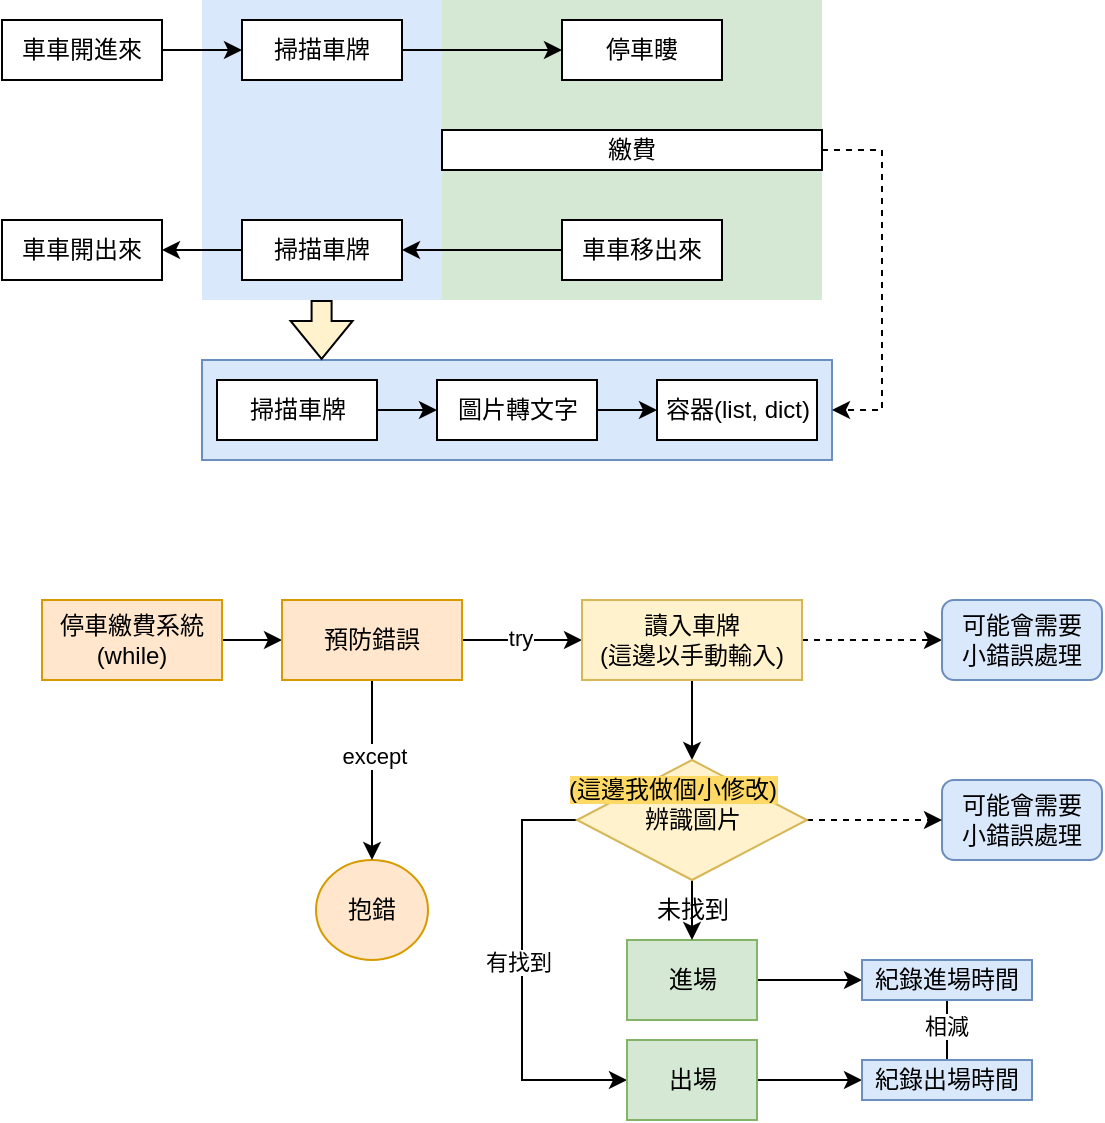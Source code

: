 <mxfile version="26.0.4">
  <diagram name="第1頁" id="JeZWnWd97Ay54S-mzrWG">
    <mxGraphModel dx="989" dy="577" grid="1" gridSize="10" guides="1" tooltips="1" connect="1" arrows="1" fold="1" page="1" pageScale="1" pageWidth="827" pageHeight="1169" math="0" shadow="0">
      <root>
        <mxCell id="0" />
        <mxCell id="1" parent="0" />
        <mxCell id="t7Dw6BFLRejWpPct_0RI-29" value="" style="rounded=0;whiteSpace=wrap;html=1;fillColor=#dae8fc;strokeColor=#6c8ebf;" vertex="1" parent="1">
          <mxGeometry x="310" y="540" width="315" height="50" as="geometry" />
        </mxCell>
        <mxCell id="t7Dw6BFLRejWpPct_0RI-9" value="" style="rounded=0;whiteSpace=wrap;html=1;dashed=1;fillColor=#dae8fc;strokeColor=none;" vertex="1" parent="1">
          <mxGeometry x="310" y="360" width="120" height="150" as="geometry" />
        </mxCell>
        <mxCell id="t7Dw6BFLRejWpPct_0RI-6" value="" style="rounded=0;whiteSpace=wrap;html=1;dashed=1;fillColor=#d5e8d4;strokeColor=none;" vertex="1" parent="1">
          <mxGeometry x="430" y="360" width="190" height="150" as="geometry" />
        </mxCell>
        <mxCell id="t7Dw6BFLRejWpPct_0RI-3" style="edgeStyle=orthogonalEdgeStyle;rounded=0;orthogonalLoop=1;jettySize=auto;html=1;entryX=0;entryY=0.5;entryDx=0;entryDy=0;" edge="1" parent="1" source="t7Dw6BFLRejWpPct_0RI-1" target="t7Dw6BFLRejWpPct_0RI-2">
          <mxGeometry relative="1" as="geometry" />
        </mxCell>
        <mxCell id="t7Dw6BFLRejWpPct_0RI-1" value="車車開進來" style="rounded=0;whiteSpace=wrap;html=1;" vertex="1" parent="1">
          <mxGeometry x="210" y="370" width="80" height="30" as="geometry" />
        </mxCell>
        <mxCell id="t7Dw6BFLRejWpPct_0RI-12" style="edgeStyle=orthogonalEdgeStyle;rounded=0;orthogonalLoop=1;jettySize=auto;html=1;entryX=0;entryY=0.5;entryDx=0;entryDy=0;" edge="1" parent="1" source="t7Dw6BFLRejWpPct_0RI-2" target="t7Dw6BFLRejWpPct_0RI-5">
          <mxGeometry relative="1" as="geometry" />
        </mxCell>
        <mxCell id="t7Dw6BFLRejWpPct_0RI-2" value="掃描車牌" style="rounded=0;whiteSpace=wrap;html=1;" vertex="1" parent="1">
          <mxGeometry x="330" y="370" width="80" height="30" as="geometry" />
        </mxCell>
        <mxCell id="t7Dw6BFLRejWpPct_0RI-15" style="edgeStyle=orthogonalEdgeStyle;rounded=0;orthogonalLoop=1;jettySize=auto;html=1;entryX=1;entryY=0.5;entryDx=0;entryDy=0;" edge="1" parent="1" source="t7Dw6BFLRejWpPct_0RI-4" target="t7Dw6BFLRejWpPct_0RI-14">
          <mxGeometry relative="1" as="geometry" />
        </mxCell>
        <mxCell id="t7Dw6BFLRejWpPct_0RI-4" value="掃描車牌" style="rounded=0;whiteSpace=wrap;html=1;" vertex="1" parent="1">
          <mxGeometry x="330" y="470" width="80" height="30" as="geometry" />
        </mxCell>
        <mxCell id="t7Dw6BFLRejWpPct_0RI-5" value="停車瞜" style="rounded=0;whiteSpace=wrap;html=1;" vertex="1" parent="1">
          <mxGeometry x="490" y="370" width="80" height="30" as="geometry" />
        </mxCell>
        <mxCell id="t7Dw6BFLRejWpPct_0RI-32" style="edgeStyle=orthogonalEdgeStyle;rounded=0;orthogonalLoop=1;jettySize=auto;html=1;entryX=1;entryY=0.5;entryDx=0;entryDy=0;exitX=1;exitY=0.5;exitDx=0;exitDy=0;dashed=1;" edge="1" parent="1" source="t7Dw6BFLRejWpPct_0RI-7" target="t7Dw6BFLRejWpPct_0RI-29">
          <mxGeometry relative="1" as="geometry">
            <Array as="points">
              <mxPoint x="650" y="435" />
              <mxPoint x="650" y="565" />
            </Array>
          </mxGeometry>
        </mxCell>
        <mxCell id="t7Dw6BFLRejWpPct_0RI-7" value="繳費" style="rounded=0;whiteSpace=wrap;html=1;" vertex="1" parent="1">
          <mxGeometry x="430" y="425" width="190" height="20" as="geometry" />
        </mxCell>
        <mxCell id="t7Dw6BFLRejWpPct_0RI-13" style="edgeStyle=orthogonalEdgeStyle;rounded=0;orthogonalLoop=1;jettySize=auto;html=1;entryX=1;entryY=0.5;entryDx=0;entryDy=0;" edge="1" parent="1" source="t7Dw6BFLRejWpPct_0RI-8" target="t7Dw6BFLRejWpPct_0RI-4">
          <mxGeometry relative="1" as="geometry" />
        </mxCell>
        <mxCell id="t7Dw6BFLRejWpPct_0RI-8" value="車車移出來" style="rounded=0;whiteSpace=wrap;html=1;" vertex="1" parent="1">
          <mxGeometry x="490" y="470" width="80" height="30" as="geometry" />
        </mxCell>
        <mxCell id="t7Dw6BFLRejWpPct_0RI-14" value="車車開出來" style="rounded=0;whiteSpace=wrap;html=1;" vertex="1" parent="1">
          <mxGeometry x="210" y="470" width="80" height="30" as="geometry" />
        </mxCell>
        <mxCell id="t7Dw6BFLRejWpPct_0RI-26" style="edgeStyle=orthogonalEdgeStyle;rounded=0;orthogonalLoop=1;jettySize=auto;html=1;" edge="1" parent="1" source="t7Dw6BFLRejWpPct_0RI-17" target="t7Dw6BFLRejWpPct_0RI-18">
          <mxGeometry relative="1" as="geometry" />
        </mxCell>
        <mxCell id="t7Dw6BFLRejWpPct_0RI-17" value="掃描車牌" style="rounded=0;whiteSpace=wrap;html=1;" vertex="1" parent="1">
          <mxGeometry x="317.5" y="550" width="80" height="30" as="geometry" />
        </mxCell>
        <mxCell id="t7Dw6BFLRejWpPct_0RI-27" style="edgeStyle=orthogonalEdgeStyle;rounded=0;orthogonalLoop=1;jettySize=auto;html=1;entryX=0;entryY=0.5;entryDx=0;entryDy=0;" edge="1" parent="1" source="t7Dw6BFLRejWpPct_0RI-18" target="t7Dw6BFLRejWpPct_0RI-19">
          <mxGeometry relative="1" as="geometry" />
        </mxCell>
        <mxCell id="t7Dw6BFLRejWpPct_0RI-18" value="圖片轉文字" style="rounded=0;whiteSpace=wrap;html=1;" vertex="1" parent="1">
          <mxGeometry x="427.5" y="550" width="80" height="30" as="geometry" />
        </mxCell>
        <mxCell id="t7Dw6BFLRejWpPct_0RI-19" value="容器(list, dict)" style="rounded=0;whiteSpace=wrap;html=1;" vertex="1" parent="1">
          <mxGeometry x="537.5" y="550" width="80" height="30" as="geometry" />
        </mxCell>
        <mxCell id="t7Dw6BFLRejWpPct_0RI-30" value="" style="shape=flexArrow;endArrow=classic;html=1;rounded=0;fillColor=#fff2cc;strokeColor=default;" edge="1" parent="1">
          <mxGeometry width="50" height="50" relative="1" as="geometry">
            <mxPoint x="369.8" y="510" as="sourcePoint" />
            <mxPoint x="369.8" y="540" as="targetPoint" />
          </mxGeometry>
        </mxCell>
        <mxCell id="t7Dw6BFLRejWpPct_0RI-36" style="edgeStyle=orthogonalEdgeStyle;rounded=0;orthogonalLoop=1;jettySize=auto;html=1;" edge="1" parent="1" source="t7Dw6BFLRejWpPct_0RI-33" target="t7Dw6BFLRejWpPct_0RI-35">
          <mxGeometry relative="1" as="geometry" />
        </mxCell>
        <mxCell id="t7Dw6BFLRejWpPct_0RI-33" value="停車繳費系統&lt;div&gt;(while)&lt;/div&gt;" style="rounded=0;whiteSpace=wrap;html=1;fillColor=#ffe6cc;strokeColor=#d79b00;" vertex="1" parent="1">
          <mxGeometry x="230" y="660" width="90" height="40" as="geometry" />
        </mxCell>
        <mxCell id="t7Dw6BFLRejWpPct_0RI-34" value="抱錯" style="ellipse;whiteSpace=wrap;html=1;fillColor=#ffe6cc;strokeColor=#d79b00;" vertex="1" parent="1">
          <mxGeometry x="367" y="790" width="56" height="50" as="geometry" />
        </mxCell>
        <mxCell id="t7Dw6BFLRejWpPct_0RI-38" style="edgeStyle=orthogonalEdgeStyle;rounded=0;orthogonalLoop=1;jettySize=auto;html=1;entryX=0;entryY=0.5;entryDx=0;entryDy=0;" edge="1" parent="1" source="t7Dw6BFLRejWpPct_0RI-35" target="t7Dw6BFLRejWpPct_0RI-37">
          <mxGeometry relative="1" as="geometry" />
        </mxCell>
        <mxCell id="t7Dw6BFLRejWpPct_0RI-39" value="try" style="edgeLabel;html=1;align=center;verticalAlign=middle;resizable=0;points=[];" vertex="1" connectable="0" parent="t7Dw6BFLRejWpPct_0RI-38">
          <mxGeometry x="-0.052" y="1" relative="1" as="geometry">
            <mxPoint as="offset" />
          </mxGeometry>
        </mxCell>
        <mxCell id="t7Dw6BFLRejWpPct_0RI-40" style="edgeStyle=orthogonalEdgeStyle;rounded=0;orthogonalLoop=1;jettySize=auto;html=1;" edge="1" parent="1" source="t7Dw6BFLRejWpPct_0RI-35" target="t7Dw6BFLRejWpPct_0RI-34">
          <mxGeometry relative="1" as="geometry" />
        </mxCell>
        <mxCell id="t7Dw6BFLRejWpPct_0RI-41" value="except" style="edgeLabel;html=1;align=center;verticalAlign=middle;resizable=0;points=[];" vertex="1" connectable="0" parent="t7Dw6BFLRejWpPct_0RI-40">
          <mxGeometry x="-0.16" y="1" relative="1" as="geometry">
            <mxPoint as="offset" />
          </mxGeometry>
        </mxCell>
        <mxCell id="t7Dw6BFLRejWpPct_0RI-35" value="預防錯誤" style="rounded=0;whiteSpace=wrap;html=1;fillColor=#ffe6cc;strokeColor=#d79b00;" vertex="1" parent="1">
          <mxGeometry x="350" y="660" width="90" height="40" as="geometry" />
        </mxCell>
        <mxCell id="t7Dw6BFLRejWpPct_0RI-47" style="edgeStyle=orthogonalEdgeStyle;rounded=0;orthogonalLoop=1;jettySize=auto;html=1;dashed=1;" edge="1" parent="1" source="t7Dw6BFLRejWpPct_0RI-37" target="t7Dw6BFLRejWpPct_0RI-46">
          <mxGeometry relative="1" as="geometry" />
        </mxCell>
        <mxCell id="t7Dw6BFLRejWpPct_0RI-56" style="edgeStyle=orthogonalEdgeStyle;rounded=0;orthogonalLoop=1;jettySize=auto;html=1;entryX=0.5;entryY=0;entryDx=0;entryDy=0;" edge="1" parent="1" source="t7Dw6BFLRejWpPct_0RI-37" target="t7Dw6BFLRejWpPct_0RI-55">
          <mxGeometry relative="1" as="geometry" />
        </mxCell>
        <mxCell id="t7Dw6BFLRejWpPct_0RI-37" value="讀入車牌&lt;div&gt;(這邊以手動輸入)&lt;/div&gt;" style="rounded=0;whiteSpace=wrap;html=1;fillColor=#fff2cc;strokeColor=#d6b656;" vertex="1" parent="1">
          <mxGeometry x="500" y="660" width="110" height="40" as="geometry" />
        </mxCell>
        <mxCell id="t7Dw6BFLRejWpPct_0RI-46" value="可能會需要&lt;br&gt;小錯誤處理" style="rounded=1;whiteSpace=wrap;html=1;fillColor=#dae8fc;strokeColor=#6c8ebf;" vertex="1" parent="1">
          <mxGeometry x="680" y="660" width="80" height="40" as="geometry" />
        </mxCell>
        <mxCell id="t7Dw6BFLRejWpPct_0RI-48" value="可能會需要&lt;br&gt;小錯誤處理" style="rounded=1;whiteSpace=wrap;html=1;fillColor=#dae8fc;strokeColor=#6c8ebf;" vertex="1" parent="1">
          <mxGeometry x="680" y="750" width="80" height="40" as="geometry" />
        </mxCell>
        <mxCell id="t7Dw6BFLRejWpPct_0RI-67" style="edgeStyle=orthogonalEdgeStyle;rounded=0;orthogonalLoop=1;jettySize=auto;html=1;entryX=0;entryY=0.5;entryDx=0;entryDy=0;" edge="1" parent="1" source="t7Dw6BFLRejWpPct_0RI-53" target="t7Dw6BFLRejWpPct_0RI-66">
          <mxGeometry relative="1" as="geometry" />
        </mxCell>
        <mxCell id="t7Dw6BFLRejWpPct_0RI-53" value="進場" style="rounded=0;whiteSpace=wrap;html=1;fillColor=#d5e8d4;strokeColor=#82b366;" vertex="1" parent="1">
          <mxGeometry x="522.5" y="830" width="65" height="40" as="geometry" />
        </mxCell>
        <mxCell id="t7Dw6BFLRejWpPct_0RI-58" style="edgeStyle=orthogonalEdgeStyle;rounded=0;orthogonalLoop=1;jettySize=auto;html=1;entryX=0;entryY=0.5;entryDx=0;entryDy=0;dashed=1;" edge="1" parent="1" source="t7Dw6BFLRejWpPct_0RI-55" target="t7Dw6BFLRejWpPct_0RI-48">
          <mxGeometry relative="1" as="geometry" />
        </mxCell>
        <mxCell id="t7Dw6BFLRejWpPct_0RI-62" style="edgeStyle=orthogonalEdgeStyle;rounded=0;orthogonalLoop=1;jettySize=auto;html=1;entryX=0;entryY=0.5;entryDx=0;entryDy=0;" edge="1" parent="1" source="t7Dw6BFLRejWpPct_0RI-55" target="t7Dw6BFLRejWpPct_0RI-61">
          <mxGeometry relative="1" as="geometry">
            <mxPoint x="520" y="920" as="targetPoint" />
            <Array as="points">
              <mxPoint x="470" y="770" />
              <mxPoint x="470" y="900" />
            </Array>
          </mxGeometry>
        </mxCell>
        <mxCell id="t7Dw6BFLRejWpPct_0RI-64" value="有找到" style="edgeLabel;html=1;align=center;verticalAlign=middle;resizable=0;points=[];" vertex="1" connectable="0" parent="t7Dw6BFLRejWpPct_0RI-62">
          <mxGeometry x="0.162" y="-1" relative="1" as="geometry">
            <mxPoint x="-1" y="-24" as="offset" />
          </mxGeometry>
        </mxCell>
        <mxCell id="t7Dw6BFLRejWpPct_0RI-63" style="edgeStyle=orthogonalEdgeStyle;rounded=0;orthogonalLoop=1;jettySize=auto;html=1;" edge="1" parent="1" source="t7Dw6BFLRejWpPct_0RI-55" target="t7Dw6BFLRejWpPct_0RI-53">
          <mxGeometry relative="1" as="geometry" />
        </mxCell>
        <mxCell id="t7Dw6BFLRejWpPct_0RI-55" value="辨識圖片" style="rhombus;whiteSpace=wrap;html=1;fillColor=#fff2cc;strokeColor=#d6b656;" vertex="1" parent="1">
          <mxGeometry x="497.5" y="740" width="115" height="60" as="geometry" />
        </mxCell>
        <mxCell id="t7Dw6BFLRejWpPct_0RI-57" value="&lt;div&gt;&lt;span style=&quot;background-color: rgb(255, 217, 102);&quot;&gt;(這邊我&lt;span style=&quot;color: light-dark(rgb(0, 0, 0), rgb(255, 255, 255));&quot;&gt;做個小修改)&lt;/span&gt;&lt;/span&gt;&lt;/div&gt;" style="text;html=1;align=center;verticalAlign=middle;resizable=0;points=[];autosize=1;strokeColor=none;fillColor=none;" vertex="1" parent="1">
          <mxGeometry x="480" y="740" width="130" height="30" as="geometry" />
        </mxCell>
        <mxCell id="t7Dw6BFLRejWpPct_0RI-69" style="edgeStyle=orthogonalEdgeStyle;rounded=0;orthogonalLoop=1;jettySize=auto;html=1;" edge="1" parent="1" source="t7Dw6BFLRejWpPct_0RI-61" target="t7Dw6BFLRejWpPct_0RI-68">
          <mxGeometry relative="1" as="geometry" />
        </mxCell>
        <mxCell id="t7Dw6BFLRejWpPct_0RI-61" value="出場" style="rounded=0;whiteSpace=wrap;html=1;fillColor=#d5e8d4;strokeColor=#82b366;" vertex="1" parent="1">
          <mxGeometry x="522.5" y="880" width="65" height="40" as="geometry" />
        </mxCell>
        <mxCell id="t7Dw6BFLRejWpPct_0RI-65" value="未找到" style="text;html=1;align=center;verticalAlign=middle;resizable=0;points=[];autosize=1;strokeColor=none;fillColor=none;" vertex="1" parent="1">
          <mxGeometry x="525" y="800" width="60" height="30" as="geometry" />
        </mxCell>
        <mxCell id="t7Dw6BFLRejWpPct_0RI-70" style="edgeStyle=orthogonalEdgeStyle;rounded=0;orthogonalLoop=1;jettySize=auto;html=1;entryX=0.5;entryY=0;entryDx=0;entryDy=0;endArrow=none;endFill=0;" edge="1" parent="1" source="t7Dw6BFLRejWpPct_0RI-66" target="t7Dw6BFLRejWpPct_0RI-68">
          <mxGeometry relative="1" as="geometry" />
        </mxCell>
        <mxCell id="t7Dw6BFLRejWpPct_0RI-71" value="相減" style="edgeLabel;html=1;align=center;verticalAlign=middle;resizable=0;points=[];" vertex="1" connectable="0" parent="t7Dw6BFLRejWpPct_0RI-70">
          <mxGeometry x="0.318" y="-1" relative="1" as="geometry">
            <mxPoint as="offset" />
          </mxGeometry>
        </mxCell>
        <mxCell id="t7Dw6BFLRejWpPct_0RI-66" value="紀錄進場時間" style="rounded=0;whiteSpace=wrap;html=1;fillColor=#dae8fc;strokeColor=#6c8ebf;" vertex="1" parent="1">
          <mxGeometry x="640" y="840" width="85" height="20" as="geometry" />
        </mxCell>
        <mxCell id="t7Dw6BFLRejWpPct_0RI-68" value="紀錄出場時間" style="rounded=0;whiteSpace=wrap;html=1;fillColor=#dae8fc;strokeColor=#6c8ebf;" vertex="1" parent="1">
          <mxGeometry x="640" y="890" width="85" height="20" as="geometry" />
        </mxCell>
      </root>
    </mxGraphModel>
  </diagram>
</mxfile>
